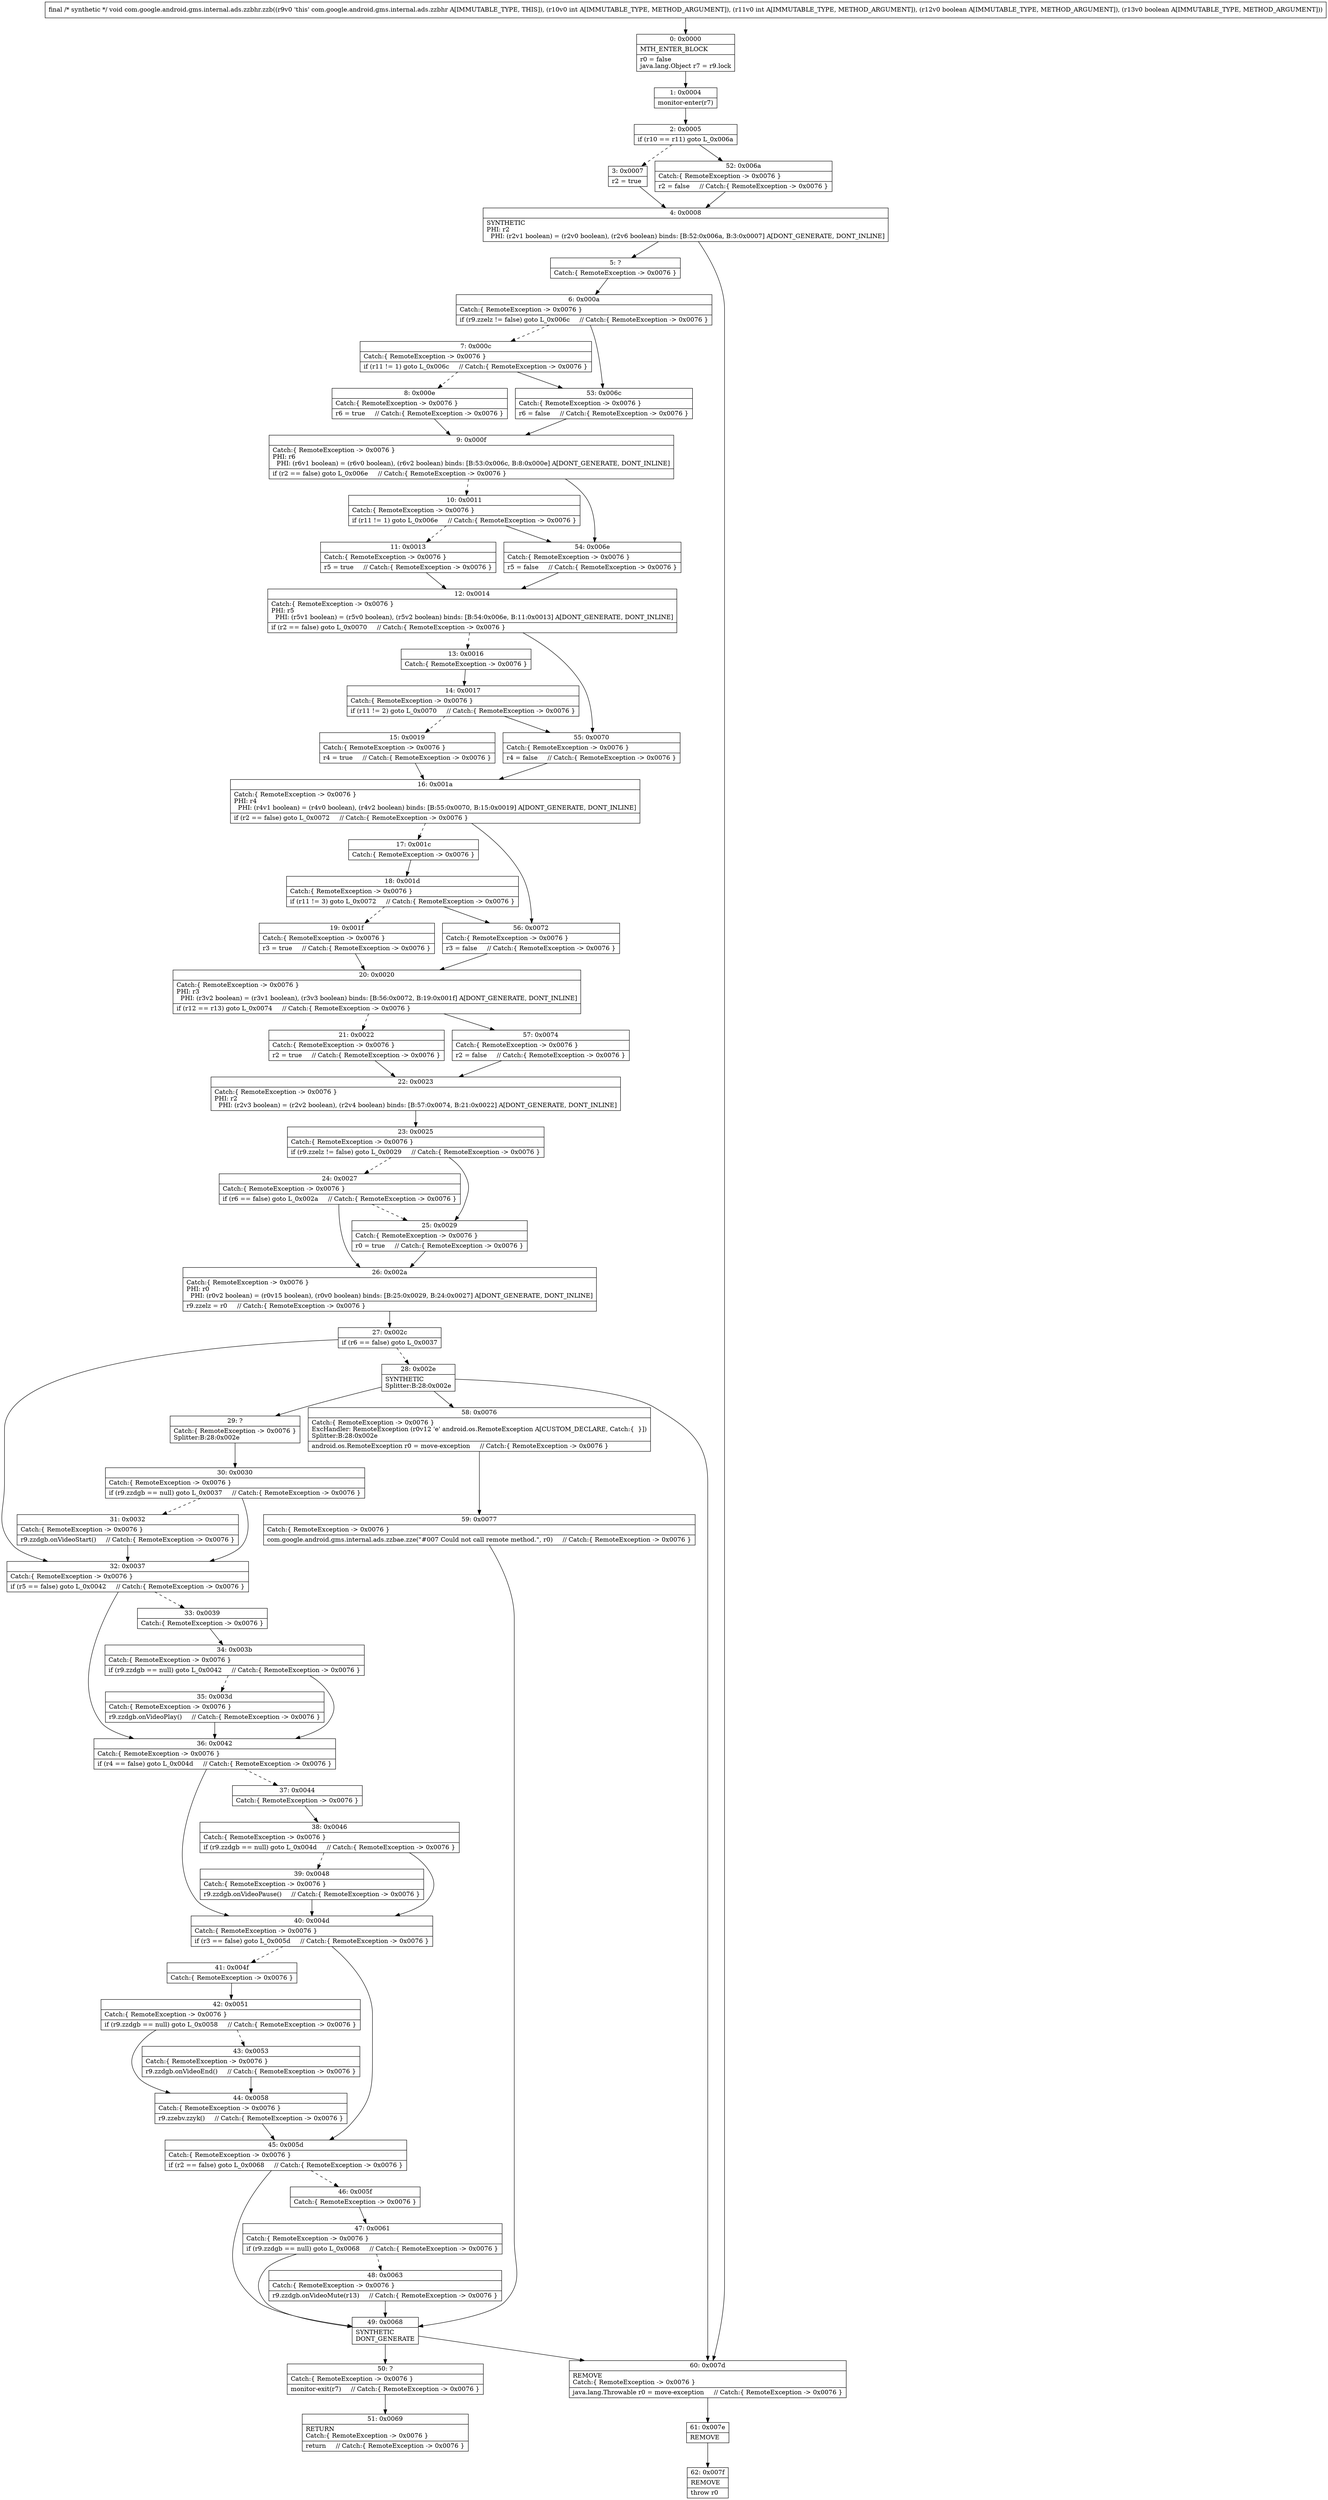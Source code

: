 digraph "CFG forcom.google.android.gms.internal.ads.zzbhr.zzb(IIZZ)V" {
Node_0 [shape=record,label="{0\:\ 0x0000|MTH_ENTER_BLOCK\l|r0 = false\ljava.lang.Object r7 = r9.lock\l}"];
Node_1 [shape=record,label="{1\:\ 0x0004|monitor\-enter(r7)\l}"];
Node_2 [shape=record,label="{2\:\ 0x0005|if (r10 == r11) goto L_0x006a\l}"];
Node_3 [shape=record,label="{3\:\ 0x0007|r2 = true\l}"];
Node_4 [shape=record,label="{4\:\ 0x0008|SYNTHETIC\lPHI: r2 \l  PHI: (r2v1 boolean) = (r2v0 boolean), (r2v6 boolean) binds: [B:52:0x006a, B:3:0x0007] A[DONT_GENERATE, DONT_INLINE]\l}"];
Node_5 [shape=record,label="{5\:\ ?|Catch:\{ RemoteException \-\> 0x0076 \}\l}"];
Node_6 [shape=record,label="{6\:\ 0x000a|Catch:\{ RemoteException \-\> 0x0076 \}\l|if (r9.zzelz != false) goto L_0x006c     \/\/ Catch:\{ RemoteException \-\> 0x0076 \}\l}"];
Node_7 [shape=record,label="{7\:\ 0x000c|Catch:\{ RemoteException \-\> 0x0076 \}\l|if (r11 != 1) goto L_0x006c     \/\/ Catch:\{ RemoteException \-\> 0x0076 \}\l}"];
Node_8 [shape=record,label="{8\:\ 0x000e|Catch:\{ RemoteException \-\> 0x0076 \}\l|r6 = true     \/\/ Catch:\{ RemoteException \-\> 0x0076 \}\l}"];
Node_9 [shape=record,label="{9\:\ 0x000f|Catch:\{ RemoteException \-\> 0x0076 \}\lPHI: r6 \l  PHI: (r6v1 boolean) = (r6v0 boolean), (r6v2 boolean) binds: [B:53:0x006c, B:8:0x000e] A[DONT_GENERATE, DONT_INLINE]\l|if (r2 == false) goto L_0x006e     \/\/ Catch:\{ RemoteException \-\> 0x0076 \}\l}"];
Node_10 [shape=record,label="{10\:\ 0x0011|Catch:\{ RemoteException \-\> 0x0076 \}\l|if (r11 != 1) goto L_0x006e     \/\/ Catch:\{ RemoteException \-\> 0x0076 \}\l}"];
Node_11 [shape=record,label="{11\:\ 0x0013|Catch:\{ RemoteException \-\> 0x0076 \}\l|r5 = true     \/\/ Catch:\{ RemoteException \-\> 0x0076 \}\l}"];
Node_12 [shape=record,label="{12\:\ 0x0014|Catch:\{ RemoteException \-\> 0x0076 \}\lPHI: r5 \l  PHI: (r5v1 boolean) = (r5v0 boolean), (r5v2 boolean) binds: [B:54:0x006e, B:11:0x0013] A[DONT_GENERATE, DONT_INLINE]\l|if (r2 == false) goto L_0x0070     \/\/ Catch:\{ RemoteException \-\> 0x0076 \}\l}"];
Node_13 [shape=record,label="{13\:\ 0x0016|Catch:\{ RemoteException \-\> 0x0076 \}\l}"];
Node_14 [shape=record,label="{14\:\ 0x0017|Catch:\{ RemoteException \-\> 0x0076 \}\l|if (r11 != 2) goto L_0x0070     \/\/ Catch:\{ RemoteException \-\> 0x0076 \}\l}"];
Node_15 [shape=record,label="{15\:\ 0x0019|Catch:\{ RemoteException \-\> 0x0076 \}\l|r4 = true     \/\/ Catch:\{ RemoteException \-\> 0x0076 \}\l}"];
Node_16 [shape=record,label="{16\:\ 0x001a|Catch:\{ RemoteException \-\> 0x0076 \}\lPHI: r4 \l  PHI: (r4v1 boolean) = (r4v0 boolean), (r4v2 boolean) binds: [B:55:0x0070, B:15:0x0019] A[DONT_GENERATE, DONT_INLINE]\l|if (r2 == false) goto L_0x0072     \/\/ Catch:\{ RemoteException \-\> 0x0076 \}\l}"];
Node_17 [shape=record,label="{17\:\ 0x001c|Catch:\{ RemoteException \-\> 0x0076 \}\l}"];
Node_18 [shape=record,label="{18\:\ 0x001d|Catch:\{ RemoteException \-\> 0x0076 \}\l|if (r11 != 3) goto L_0x0072     \/\/ Catch:\{ RemoteException \-\> 0x0076 \}\l}"];
Node_19 [shape=record,label="{19\:\ 0x001f|Catch:\{ RemoteException \-\> 0x0076 \}\l|r3 = true     \/\/ Catch:\{ RemoteException \-\> 0x0076 \}\l}"];
Node_20 [shape=record,label="{20\:\ 0x0020|Catch:\{ RemoteException \-\> 0x0076 \}\lPHI: r3 \l  PHI: (r3v2 boolean) = (r3v1 boolean), (r3v3 boolean) binds: [B:56:0x0072, B:19:0x001f] A[DONT_GENERATE, DONT_INLINE]\l|if (r12 == r13) goto L_0x0074     \/\/ Catch:\{ RemoteException \-\> 0x0076 \}\l}"];
Node_21 [shape=record,label="{21\:\ 0x0022|Catch:\{ RemoteException \-\> 0x0076 \}\l|r2 = true     \/\/ Catch:\{ RemoteException \-\> 0x0076 \}\l}"];
Node_22 [shape=record,label="{22\:\ 0x0023|Catch:\{ RemoteException \-\> 0x0076 \}\lPHI: r2 \l  PHI: (r2v3 boolean) = (r2v2 boolean), (r2v4 boolean) binds: [B:57:0x0074, B:21:0x0022] A[DONT_GENERATE, DONT_INLINE]\l}"];
Node_23 [shape=record,label="{23\:\ 0x0025|Catch:\{ RemoteException \-\> 0x0076 \}\l|if (r9.zzelz != false) goto L_0x0029     \/\/ Catch:\{ RemoteException \-\> 0x0076 \}\l}"];
Node_24 [shape=record,label="{24\:\ 0x0027|Catch:\{ RemoteException \-\> 0x0076 \}\l|if (r6 == false) goto L_0x002a     \/\/ Catch:\{ RemoteException \-\> 0x0076 \}\l}"];
Node_25 [shape=record,label="{25\:\ 0x0029|Catch:\{ RemoteException \-\> 0x0076 \}\l|r0 = true     \/\/ Catch:\{ RemoteException \-\> 0x0076 \}\l}"];
Node_26 [shape=record,label="{26\:\ 0x002a|Catch:\{ RemoteException \-\> 0x0076 \}\lPHI: r0 \l  PHI: (r0v2 boolean) = (r0v15 boolean), (r0v0 boolean) binds: [B:25:0x0029, B:24:0x0027] A[DONT_GENERATE, DONT_INLINE]\l|r9.zzelz = r0     \/\/ Catch:\{ RemoteException \-\> 0x0076 \}\l}"];
Node_27 [shape=record,label="{27\:\ 0x002c|if (r6 == false) goto L_0x0037\l}"];
Node_28 [shape=record,label="{28\:\ 0x002e|SYNTHETIC\lSplitter:B:28:0x002e\l}"];
Node_29 [shape=record,label="{29\:\ ?|Catch:\{ RemoteException \-\> 0x0076 \}\lSplitter:B:28:0x002e\l}"];
Node_30 [shape=record,label="{30\:\ 0x0030|Catch:\{ RemoteException \-\> 0x0076 \}\l|if (r9.zzdgb == null) goto L_0x0037     \/\/ Catch:\{ RemoteException \-\> 0x0076 \}\l}"];
Node_31 [shape=record,label="{31\:\ 0x0032|Catch:\{ RemoteException \-\> 0x0076 \}\l|r9.zzdgb.onVideoStart()     \/\/ Catch:\{ RemoteException \-\> 0x0076 \}\l}"];
Node_32 [shape=record,label="{32\:\ 0x0037|Catch:\{ RemoteException \-\> 0x0076 \}\l|if (r5 == false) goto L_0x0042     \/\/ Catch:\{ RemoteException \-\> 0x0076 \}\l}"];
Node_33 [shape=record,label="{33\:\ 0x0039|Catch:\{ RemoteException \-\> 0x0076 \}\l}"];
Node_34 [shape=record,label="{34\:\ 0x003b|Catch:\{ RemoteException \-\> 0x0076 \}\l|if (r9.zzdgb == null) goto L_0x0042     \/\/ Catch:\{ RemoteException \-\> 0x0076 \}\l}"];
Node_35 [shape=record,label="{35\:\ 0x003d|Catch:\{ RemoteException \-\> 0x0076 \}\l|r9.zzdgb.onVideoPlay()     \/\/ Catch:\{ RemoteException \-\> 0x0076 \}\l}"];
Node_36 [shape=record,label="{36\:\ 0x0042|Catch:\{ RemoteException \-\> 0x0076 \}\l|if (r4 == false) goto L_0x004d     \/\/ Catch:\{ RemoteException \-\> 0x0076 \}\l}"];
Node_37 [shape=record,label="{37\:\ 0x0044|Catch:\{ RemoteException \-\> 0x0076 \}\l}"];
Node_38 [shape=record,label="{38\:\ 0x0046|Catch:\{ RemoteException \-\> 0x0076 \}\l|if (r9.zzdgb == null) goto L_0x004d     \/\/ Catch:\{ RemoteException \-\> 0x0076 \}\l}"];
Node_39 [shape=record,label="{39\:\ 0x0048|Catch:\{ RemoteException \-\> 0x0076 \}\l|r9.zzdgb.onVideoPause()     \/\/ Catch:\{ RemoteException \-\> 0x0076 \}\l}"];
Node_40 [shape=record,label="{40\:\ 0x004d|Catch:\{ RemoteException \-\> 0x0076 \}\l|if (r3 == false) goto L_0x005d     \/\/ Catch:\{ RemoteException \-\> 0x0076 \}\l}"];
Node_41 [shape=record,label="{41\:\ 0x004f|Catch:\{ RemoteException \-\> 0x0076 \}\l}"];
Node_42 [shape=record,label="{42\:\ 0x0051|Catch:\{ RemoteException \-\> 0x0076 \}\l|if (r9.zzdgb == null) goto L_0x0058     \/\/ Catch:\{ RemoteException \-\> 0x0076 \}\l}"];
Node_43 [shape=record,label="{43\:\ 0x0053|Catch:\{ RemoteException \-\> 0x0076 \}\l|r9.zzdgb.onVideoEnd()     \/\/ Catch:\{ RemoteException \-\> 0x0076 \}\l}"];
Node_44 [shape=record,label="{44\:\ 0x0058|Catch:\{ RemoteException \-\> 0x0076 \}\l|r9.zzebv.zzyk()     \/\/ Catch:\{ RemoteException \-\> 0x0076 \}\l}"];
Node_45 [shape=record,label="{45\:\ 0x005d|Catch:\{ RemoteException \-\> 0x0076 \}\l|if (r2 == false) goto L_0x0068     \/\/ Catch:\{ RemoteException \-\> 0x0076 \}\l}"];
Node_46 [shape=record,label="{46\:\ 0x005f|Catch:\{ RemoteException \-\> 0x0076 \}\l}"];
Node_47 [shape=record,label="{47\:\ 0x0061|Catch:\{ RemoteException \-\> 0x0076 \}\l|if (r9.zzdgb == null) goto L_0x0068     \/\/ Catch:\{ RemoteException \-\> 0x0076 \}\l}"];
Node_48 [shape=record,label="{48\:\ 0x0063|Catch:\{ RemoteException \-\> 0x0076 \}\l|r9.zzdgb.onVideoMute(r13)     \/\/ Catch:\{ RemoteException \-\> 0x0076 \}\l}"];
Node_49 [shape=record,label="{49\:\ 0x0068|SYNTHETIC\lDONT_GENERATE\l}"];
Node_50 [shape=record,label="{50\:\ ?|Catch:\{ RemoteException \-\> 0x0076 \}\l|monitor\-exit(r7)     \/\/ Catch:\{ RemoteException \-\> 0x0076 \}\l}"];
Node_51 [shape=record,label="{51\:\ 0x0069|RETURN\lCatch:\{ RemoteException \-\> 0x0076 \}\l|return     \/\/ Catch:\{ RemoteException \-\> 0x0076 \}\l}"];
Node_52 [shape=record,label="{52\:\ 0x006a|Catch:\{ RemoteException \-\> 0x0076 \}\l|r2 = false     \/\/ Catch:\{ RemoteException \-\> 0x0076 \}\l}"];
Node_53 [shape=record,label="{53\:\ 0x006c|Catch:\{ RemoteException \-\> 0x0076 \}\l|r6 = false     \/\/ Catch:\{ RemoteException \-\> 0x0076 \}\l}"];
Node_54 [shape=record,label="{54\:\ 0x006e|Catch:\{ RemoteException \-\> 0x0076 \}\l|r5 = false     \/\/ Catch:\{ RemoteException \-\> 0x0076 \}\l}"];
Node_55 [shape=record,label="{55\:\ 0x0070|Catch:\{ RemoteException \-\> 0x0076 \}\l|r4 = false     \/\/ Catch:\{ RemoteException \-\> 0x0076 \}\l}"];
Node_56 [shape=record,label="{56\:\ 0x0072|Catch:\{ RemoteException \-\> 0x0076 \}\l|r3 = false     \/\/ Catch:\{ RemoteException \-\> 0x0076 \}\l}"];
Node_57 [shape=record,label="{57\:\ 0x0074|Catch:\{ RemoteException \-\> 0x0076 \}\l|r2 = false     \/\/ Catch:\{ RemoteException \-\> 0x0076 \}\l}"];
Node_58 [shape=record,label="{58\:\ 0x0076|Catch:\{ RemoteException \-\> 0x0076 \}\lExcHandler: RemoteException (r0v12 'e' android.os.RemoteException A[CUSTOM_DECLARE, Catch:\{  \}])\lSplitter:B:28:0x002e\l|android.os.RemoteException r0 = move\-exception     \/\/ Catch:\{ RemoteException \-\> 0x0076 \}\l}"];
Node_59 [shape=record,label="{59\:\ 0x0077|Catch:\{ RemoteException \-\> 0x0076 \}\l|com.google.android.gms.internal.ads.zzbae.zze(\"#007 Could not call remote method.\", r0)     \/\/ Catch:\{ RemoteException \-\> 0x0076 \}\l}"];
Node_60 [shape=record,label="{60\:\ 0x007d|REMOVE\lCatch:\{ RemoteException \-\> 0x0076 \}\l|java.lang.Throwable r0 = move\-exception     \/\/ Catch:\{ RemoteException \-\> 0x0076 \}\l}"];
Node_61 [shape=record,label="{61\:\ 0x007e|REMOVE\l}"];
Node_62 [shape=record,label="{62\:\ 0x007f|REMOVE\l|throw r0\l}"];
MethodNode[shape=record,label="{final \/* synthetic *\/ void com.google.android.gms.internal.ads.zzbhr.zzb((r9v0 'this' com.google.android.gms.internal.ads.zzbhr A[IMMUTABLE_TYPE, THIS]), (r10v0 int A[IMMUTABLE_TYPE, METHOD_ARGUMENT]), (r11v0 int A[IMMUTABLE_TYPE, METHOD_ARGUMENT]), (r12v0 boolean A[IMMUTABLE_TYPE, METHOD_ARGUMENT]), (r13v0 boolean A[IMMUTABLE_TYPE, METHOD_ARGUMENT])) }"];
MethodNode -> Node_0;
Node_0 -> Node_1;
Node_1 -> Node_2;
Node_2 -> Node_3[style=dashed];
Node_2 -> Node_52;
Node_3 -> Node_4;
Node_4 -> Node_5;
Node_4 -> Node_60;
Node_5 -> Node_6;
Node_6 -> Node_7[style=dashed];
Node_6 -> Node_53;
Node_7 -> Node_8[style=dashed];
Node_7 -> Node_53;
Node_8 -> Node_9;
Node_9 -> Node_10[style=dashed];
Node_9 -> Node_54;
Node_10 -> Node_11[style=dashed];
Node_10 -> Node_54;
Node_11 -> Node_12;
Node_12 -> Node_13[style=dashed];
Node_12 -> Node_55;
Node_13 -> Node_14;
Node_14 -> Node_15[style=dashed];
Node_14 -> Node_55;
Node_15 -> Node_16;
Node_16 -> Node_17[style=dashed];
Node_16 -> Node_56;
Node_17 -> Node_18;
Node_18 -> Node_19[style=dashed];
Node_18 -> Node_56;
Node_19 -> Node_20;
Node_20 -> Node_21[style=dashed];
Node_20 -> Node_57;
Node_21 -> Node_22;
Node_22 -> Node_23;
Node_23 -> Node_24[style=dashed];
Node_23 -> Node_25;
Node_24 -> Node_25[style=dashed];
Node_24 -> Node_26;
Node_25 -> Node_26;
Node_26 -> Node_27;
Node_27 -> Node_28[style=dashed];
Node_27 -> Node_32;
Node_28 -> Node_29;
Node_28 -> Node_58;
Node_28 -> Node_60;
Node_29 -> Node_30;
Node_30 -> Node_31[style=dashed];
Node_30 -> Node_32;
Node_31 -> Node_32;
Node_32 -> Node_33[style=dashed];
Node_32 -> Node_36;
Node_33 -> Node_34;
Node_34 -> Node_35[style=dashed];
Node_34 -> Node_36;
Node_35 -> Node_36;
Node_36 -> Node_37[style=dashed];
Node_36 -> Node_40;
Node_37 -> Node_38;
Node_38 -> Node_39[style=dashed];
Node_38 -> Node_40;
Node_39 -> Node_40;
Node_40 -> Node_41[style=dashed];
Node_40 -> Node_45;
Node_41 -> Node_42;
Node_42 -> Node_43[style=dashed];
Node_42 -> Node_44;
Node_43 -> Node_44;
Node_44 -> Node_45;
Node_45 -> Node_46[style=dashed];
Node_45 -> Node_49;
Node_46 -> Node_47;
Node_47 -> Node_48[style=dashed];
Node_47 -> Node_49;
Node_48 -> Node_49;
Node_49 -> Node_50;
Node_49 -> Node_60;
Node_50 -> Node_51;
Node_52 -> Node_4;
Node_53 -> Node_9;
Node_54 -> Node_12;
Node_55 -> Node_16;
Node_56 -> Node_20;
Node_57 -> Node_22;
Node_58 -> Node_59;
Node_59 -> Node_49;
Node_60 -> Node_61;
Node_61 -> Node_62;
}

